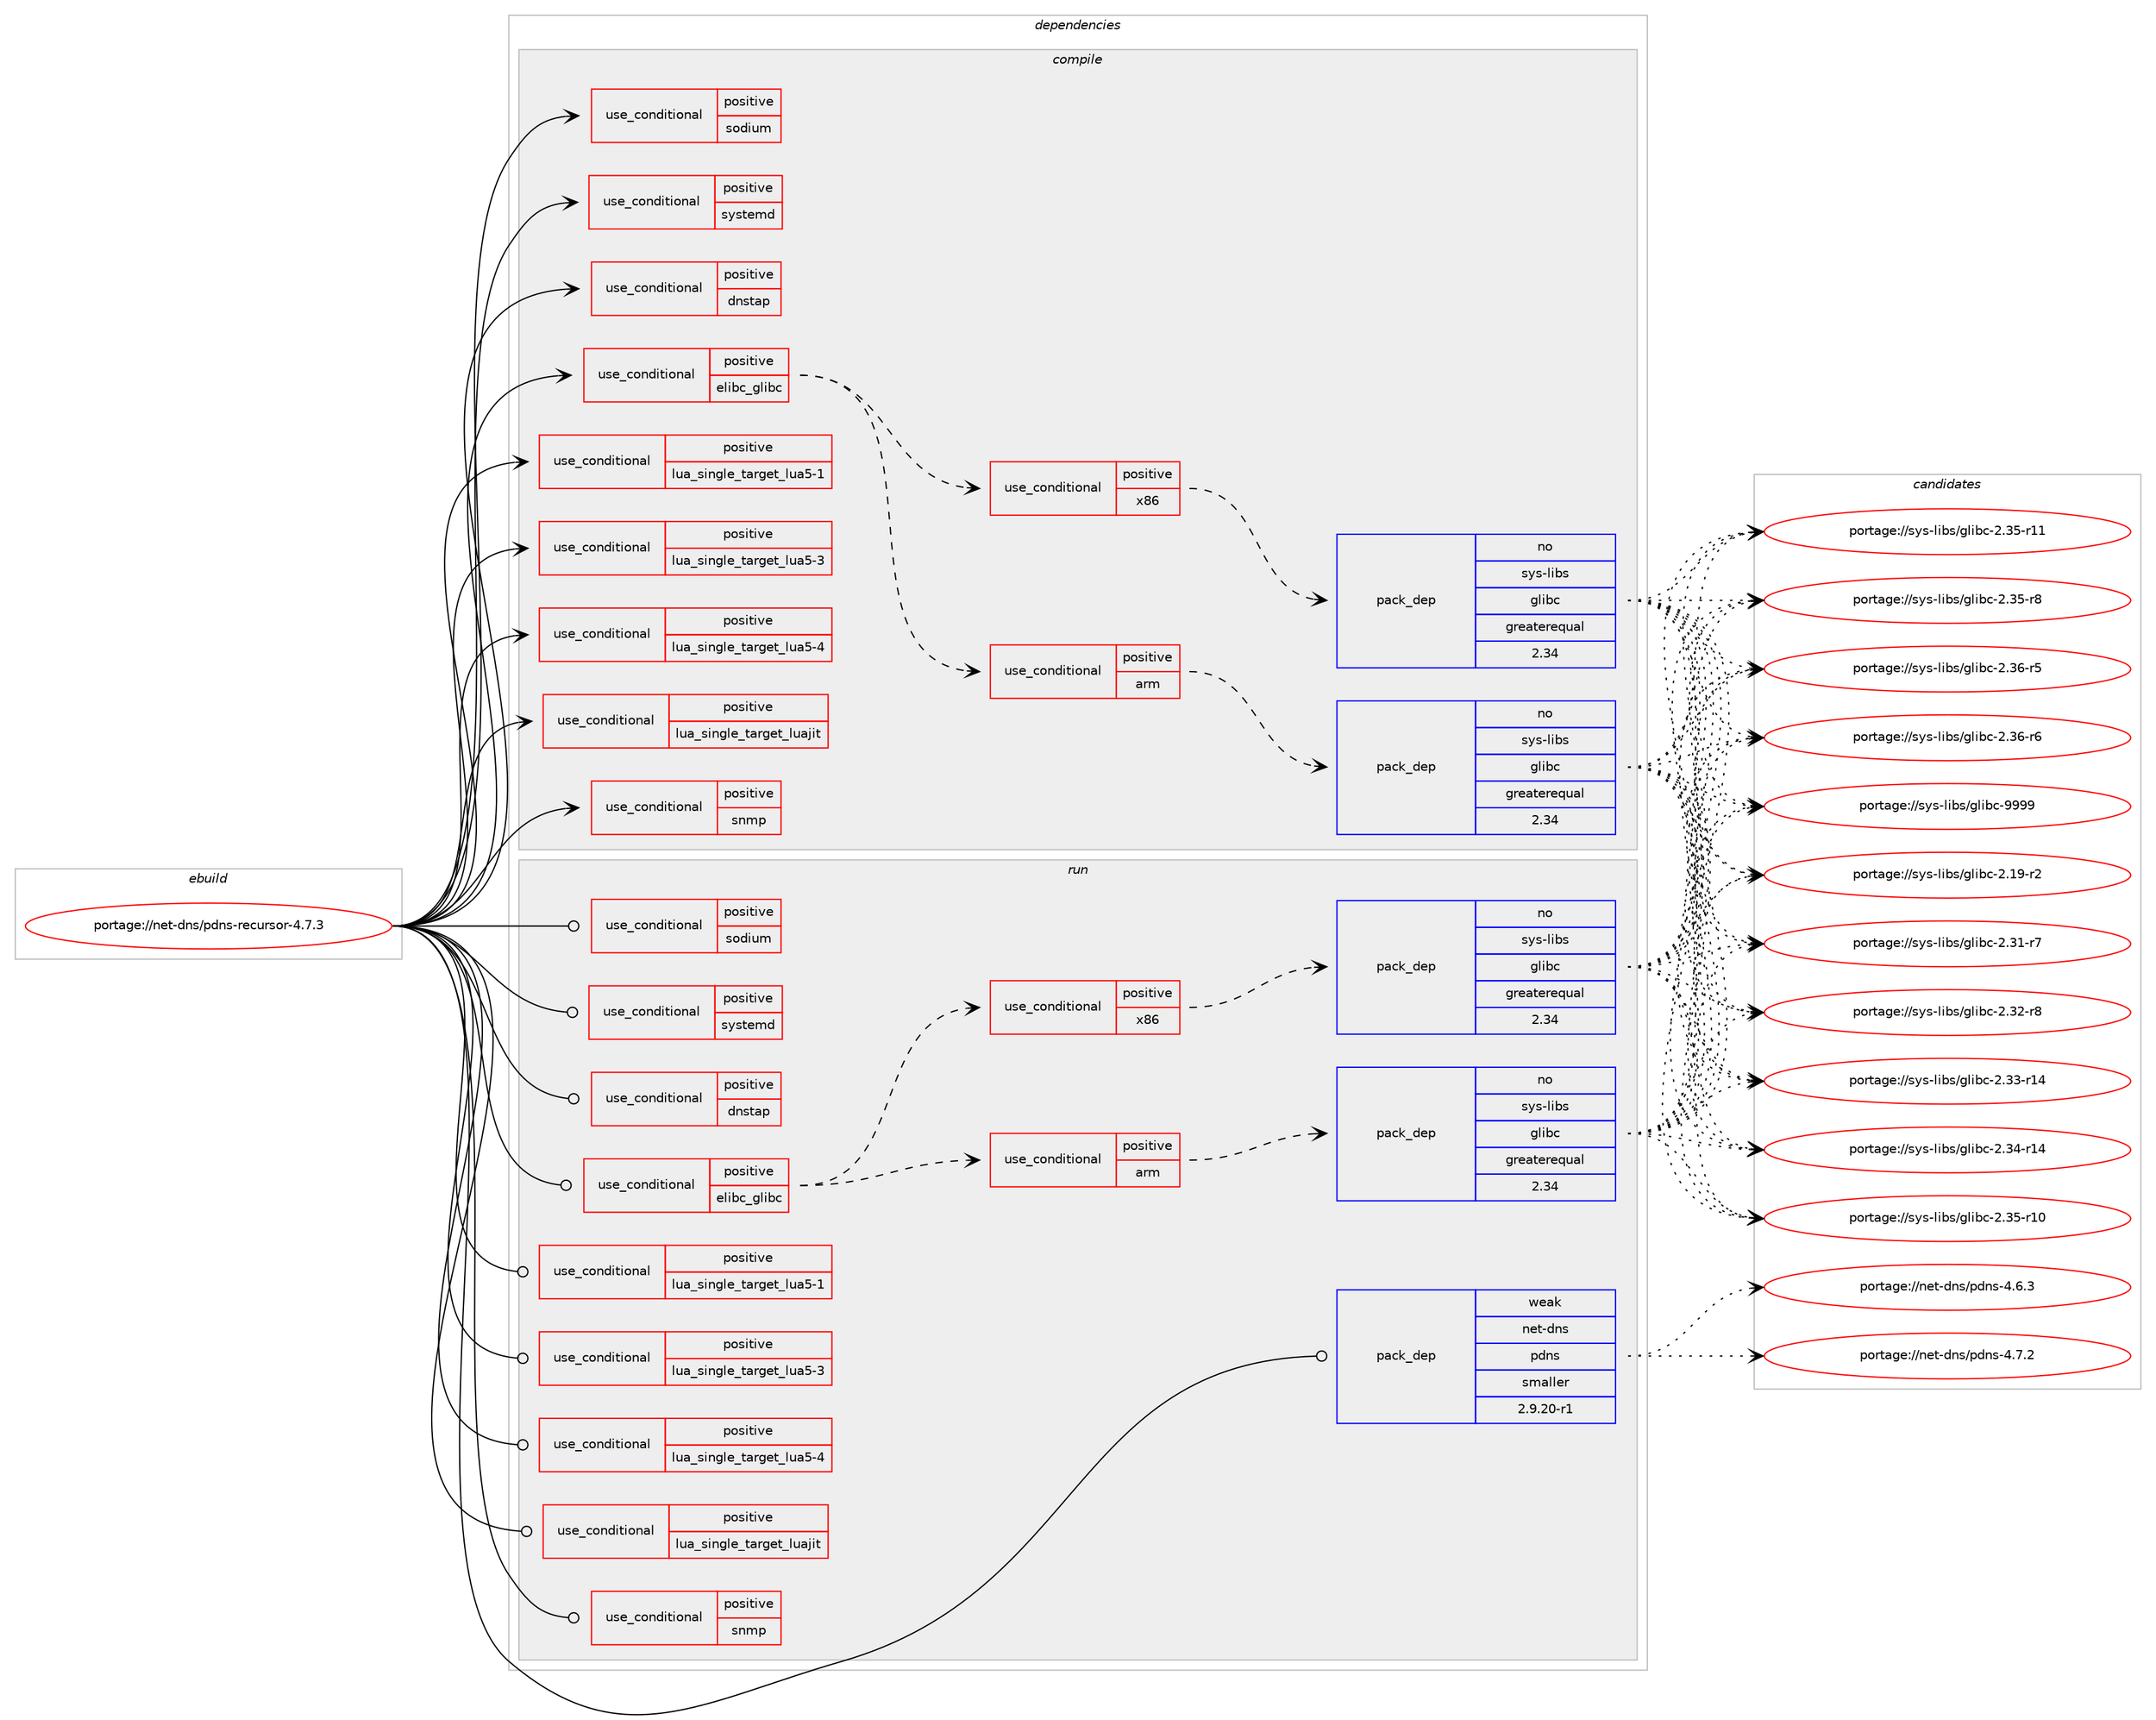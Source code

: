 digraph prolog {

# *************
# Graph options
# *************

newrank=true;
concentrate=true;
compound=true;
graph [rankdir=LR,fontname=Helvetica,fontsize=10,ranksep=1.5];#, ranksep=2.5, nodesep=0.2];
edge  [arrowhead=vee];
node  [fontname=Helvetica,fontsize=10];

# **********
# The ebuild
# **********

subgraph cluster_leftcol {
color=gray;
rank=same;
label=<<i>ebuild</i>>;
id [label="portage://net-dns/pdns-recursor-4.7.3", color=red, width=4, href="../net-dns/pdns-recursor-4.7.3.svg"];
}

# ****************
# The dependencies
# ****************

subgraph cluster_midcol {
color=gray;
label=<<i>dependencies</i>>;
subgraph cluster_compile {
fillcolor="#eeeeee";
style=filled;
label=<<i>compile</i>>;
subgraph cond60 {
dependency64 [label=<<TABLE BORDER="0" CELLBORDER="1" CELLSPACING="0" CELLPADDING="4"><TR><TD ROWSPAN="3" CELLPADDING="10">use_conditional</TD></TR><TR><TD>positive</TD></TR><TR><TD>dnstap</TD></TR></TABLE>>, shape=none, color=red];
# *** BEGIN UNKNOWN DEPENDENCY TYPE (TODO) ***
# dependency64 -> package_dependency(portage://net-dns/pdns-recursor-4.7.3,install,no,dev-libs,fstrm,none,[,,],[],[])
# *** END UNKNOWN DEPENDENCY TYPE (TODO) ***

}
id:e -> dependency64:w [weight=20,style="solid",arrowhead="vee"];
subgraph cond61 {
dependency65 [label=<<TABLE BORDER="0" CELLBORDER="1" CELLSPACING="0" CELLPADDING="4"><TR><TD ROWSPAN="3" CELLPADDING="10">use_conditional</TD></TR><TR><TD>positive</TD></TR><TR><TD>elibc_glibc</TD></TR></TABLE>>, shape=none, color=red];
subgraph cond62 {
dependency66 [label=<<TABLE BORDER="0" CELLBORDER="1" CELLSPACING="0" CELLPADDING="4"><TR><TD ROWSPAN="3" CELLPADDING="10">use_conditional</TD></TR><TR><TD>positive</TD></TR><TR><TD>arm</TD></TR></TABLE>>, shape=none, color=red];
subgraph pack1 {
dependency67 [label=<<TABLE BORDER="0" CELLBORDER="1" CELLSPACING="0" CELLPADDING="4" WIDTH="220"><TR><TD ROWSPAN="6" CELLPADDING="30">pack_dep</TD></TR><TR><TD WIDTH="110">no</TD></TR><TR><TD>sys-libs</TD></TR><TR><TD>glibc</TD></TR><TR><TD>greaterequal</TD></TR><TR><TD>2.34</TD></TR></TABLE>>, shape=none, color=blue];
}
dependency66:e -> dependency67:w [weight=20,style="dashed",arrowhead="vee"];
}
dependency65:e -> dependency66:w [weight=20,style="dashed",arrowhead="vee"];
subgraph cond63 {
dependency68 [label=<<TABLE BORDER="0" CELLBORDER="1" CELLSPACING="0" CELLPADDING="4"><TR><TD ROWSPAN="3" CELLPADDING="10">use_conditional</TD></TR><TR><TD>positive</TD></TR><TR><TD>x86</TD></TR></TABLE>>, shape=none, color=red];
subgraph pack2 {
dependency69 [label=<<TABLE BORDER="0" CELLBORDER="1" CELLSPACING="0" CELLPADDING="4" WIDTH="220"><TR><TD ROWSPAN="6" CELLPADDING="30">pack_dep</TD></TR><TR><TD WIDTH="110">no</TD></TR><TR><TD>sys-libs</TD></TR><TR><TD>glibc</TD></TR><TR><TD>greaterequal</TD></TR><TR><TD>2.34</TD></TR></TABLE>>, shape=none, color=blue];
}
dependency68:e -> dependency69:w [weight=20,style="dashed",arrowhead="vee"];
}
dependency65:e -> dependency68:w [weight=20,style="dashed",arrowhead="vee"];
}
id:e -> dependency65:w [weight=20,style="solid",arrowhead="vee"];
subgraph cond64 {
dependency70 [label=<<TABLE BORDER="0" CELLBORDER="1" CELLSPACING="0" CELLPADDING="4"><TR><TD ROWSPAN="3" CELLPADDING="10">use_conditional</TD></TR><TR><TD>positive</TD></TR><TR><TD>lua_single_target_lua5-1</TD></TR></TABLE>>, shape=none, color=red];
# *** BEGIN UNKNOWN DEPENDENCY TYPE (TODO) ***
# dependency70 -> package_dependency(portage://net-dns/pdns-recursor-4.7.3,install,no,dev-lang,lua,none,[,,],[slot(5.1)],[])
# *** END UNKNOWN DEPENDENCY TYPE (TODO) ***

}
id:e -> dependency70:w [weight=20,style="solid",arrowhead="vee"];
subgraph cond65 {
dependency71 [label=<<TABLE BORDER="0" CELLBORDER="1" CELLSPACING="0" CELLPADDING="4"><TR><TD ROWSPAN="3" CELLPADDING="10">use_conditional</TD></TR><TR><TD>positive</TD></TR><TR><TD>lua_single_target_lua5-3</TD></TR></TABLE>>, shape=none, color=red];
# *** BEGIN UNKNOWN DEPENDENCY TYPE (TODO) ***
# dependency71 -> package_dependency(portage://net-dns/pdns-recursor-4.7.3,install,no,dev-lang,lua,none,[,,],[slot(5.3)],[])
# *** END UNKNOWN DEPENDENCY TYPE (TODO) ***

}
id:e -> dependency71:w [weight=20,style="solid",arrowhead="vee"];
subgraph cond66 {
dependency72 [label=<<TABLE BORDER="0" CELLBORDER="1" CELLSPACING="0" CELLPADDING="4"><TR><TD ROWSPAN="3" CELLPADDING="10">use_conditional</TD></TR><TR><TD>positive</TD></TR><TR><TD>lua_single_target_lua5-4</TD></TR></TABLE>>, shape=none, color=red];
# *** BEGIN UNKNOWN DEPENDENCY TYPE (TODO) ***
# dependency72 -> package_dependency(portage://net-dns/pdns-recursor-4.7.3,install,no,dev-lang,lua,none,[,,],[slot(5.4)],[])
# *** END UNKNOWN DEPENDENCY TYPE (TODO) ***

}
id:e -> dependency72:w [weight=20,style="solid",arrowhead="vee"];
subgraph cond67 {
dependency73 [label=<<TABLE BORDER="0" CELLBORDER="1" CELLSPACING="0" CELLPADDING="4"><TR><TD ROWSPAN="3" CELLPADDING="10">use_conditional</TD></TR><TR><TD>positive</TD></TR><TR><TD>lua_single_target_luajit</TD></TR></TABLE>>, shape=none, color=red];
# *** BEGIN UNKNOWN DEPENDENCY TYPE (TODO) ***
# dependency73 -> package_dependency(portage://net-dns/pdns-recursor-4.7.3,install,no,dev-lang,luajit,none,[,,],any_same_slot,[])
# *** END UNKNOWN DEPENDENCY TYPE (TODO) ***

}
id:e -> dependency73:w [weight=20,style="solid",arrowhead="vee"];
subgraph cond68 {
dependency74 [label=<<TABLE BORDER="0" CELLBORDER="1" CELLSPACING="0" CELLPADDING="4"><TR><TD ROWSPAN="3" CELLPADDING="10">use_conditional</TD></TR><TR><TD>positive</TD></TR><TR><TD>snmp</TD></TR></TABLE>>, shape=none, color=red];
# *** BEGIN UNKNOWN DEPENDENCY TYPE (TODO) ***
# dependency74 -> package_dependency(portage://net-dns/pdns-recursor-4.7.3,install,no,net-analyzer,net-snmp,none,[,,],[],[])
# *** END UNKNOWN DEPENDENCY TYPE (TODO) ***

}
id:e -> dependency74:w [weight=20,style="solid",arrowhead="vee"];
subgraph cond69 {
dependency75 [label=<<TABLE BORDER="0" CELLBORDER="1" CELLSPACING="0" CELLPADDING="4"><TR><TD ROWSPAN="3" CELLPADDING="10">use_conditional</TD></TR><TR><TD>positive</TD></TR><TR><TD>sodium</TD></TR></TABLE>>, shape=none, color=red];
# *** BEGIN UNKNOWN DEPENDENCY TYPE (TODO) ***
# dependency75 -> package_dependency(portage://net-dns/pdns-recursor-4.7.3,install,no,dev-libs,libsodium,none,[,,],any_same_slot,[])
# *** END UNKNOWN DEPENDENCY TYPE (TODO) ***

}
id:e -> dependency75:w [weight=20,style="solid",arrowhead="vee"];
subgraph cond70 {
dependency76 [label=<<TABLE BORDER="0" CELLBORDER="1" CELLSPACING="0" CELLPADDING="4"><TR><TD ROWSPAN="3" CELLPADDING="10">use_conditional</TD></TR><TR><TD>positive</TD></TR><TR><TD>systemd</TD></TR></TABLE>>, shape=none, color=red];
# *** BEGIN UNKNOWN DEPENDENCY TYPE (TODO) ***
# dependency76 -> package_dependency(portage://net-dns/pdns-recursor-4.7.3,install,no,sys-apps,systemd,none,[,,],[slot(0),equal],[])
# *** END UNKNOWN DEPENDENCY TYPE (TODO) ***

}
id:e -> dependency76:w [weight=20,style="solid",arrowhead="vee"];
# *** BEGIN UNKNOWN DEPENDENCY TYPE (TODO) ***
# id -> package_dependency(portage://net-dns/pdns-recursor-4.7.3,install,no,dev-libs,boost,none,[,,],any_same_slot,[use(enable(context),none)])
# *** END UNKNOWN DEPENDENCY TYPE (TODO) ***

# *** BEGIN UNKNOWN DEPENDENCY TYPE (TODO) ***
# id -> package_dependency(portage://net-dns/pdns-recursor-4.7.3,install,no,dev-libs,openssl,none,[,,],any_same_slot,[])
# *** END UNKNOWN DEPENDENCY TYPE (TODO) ***

}
subgraph cluster_compileandrun {
fillcolor="#eeeeee";
style=filled;
label=<<i>compile and run</i>>;
}
subgraph cluster_run {
fillcolor="#eeeeee";
style=filled;
label=<<i>run</i>>;
subgraph cond71 {
dependency77 [label=<<TABLE BORDER="0" CELLBORDER="1" CELLSPACING="0" CELLPADDING="4"><TR><TD ROWSPAN="3" CELLPADDING="10">use_conditional</TD></TR><TR><TD>positive</TD></TR><TR><TD>dnstap</TD></TR></TABLE>>, shape=none, color=red];
# *** BEGIN UNKNOWN DEPENDENCY TYPE (TODO) ***
# dependency77 -> package_dependency(portage://net-dns/pdns-recursor-4.7.3,run,no,dev-libs,fstrm,none,[,,],[],[])
# *** END UNKNOWN DEPENDENCY TYPE (TODO) ***

}
id:e -> dependency77:w [weight=20,style="solid",arrowhead="odot"];
subgraph cond72 {
dependency78 [label=<<TABLE BORDER="0" CELLBORDER="1" CELLSPACING="0" CELLPADDING="4"><TR><TD ROWSPAN="3" CELLPADDING="10">use_conditional</TD></TR><TR><TD>positive</TD></TR><TR><TD>elibc_glibc</TD></TR></TABLE>>, shape=none, color=red];
subgraph cond73 {
dependency79 [label=<<TABLE BORDER="0" CELLBORDER="1" CELLSPACING="0" CELLPADDING="4"><TR><TD ROWSPAN="3" CELLPADDING="10">use_conditional</TD></TR><TR><TD>positive</TD></TR><TR><TD>arm</TD></TR></TABLE>>, shape=none, color=red];
subgraph pack3 {
dependency80 [label=<<TABLE BORDER="0" CELLBORDER="1" CELLSPACING="0" CELLPADDING="4" WIDTH="220"><TR><TD ROWSPAN="6" CELLPADDING="30">pack_dep</TD></TR><TR><TD WIDTH="110">no</TD></TR><TR><TD>sys-libs</TD></TR><TR><TD>glibc</TD></TR><TR><TD>greaterequal</TD></TR><TR><TD>2.34</TD></TR></TABLE>>, shape=none, color=blue];
}
dependency79:e -> dependency80:w [weight=20,style="dashed",arrowhead="vee"];
}
dependency78:e -> dependency79:w [weight=20,style="dashed",arrowhead="vee"];
subgraph cond74 {
dependency81 [label=<<TABLE BORDER="0" CELLBORDER="1" CELLSPACING="0" CELLPADDING="4"><TR><TD ROWSPAN="3" CELLPADDING="10">use_conditional</TD></TR><TR><TD>positive</TD></TR><TR><TD>x86</TD></TR></TABLE>>, shape=none, color=red];
subgraph pack4 {
dependency82 [label=<<TABLE BORDER="0" CELLBORDER="1" CELLSPACING="0" CELLPADDING="4" WIDTH="220"><TR><TD ROWSPAN="6" CELLPADDING="30">pack_dep</TD></TR><TR><TD WIDTH="110">no</TD></TR><TR><TD>sys-libs</TD></TR><TR><TD>glibc</TD></TR><TR><TD>greaterequal</TD></TR><TR><TD>2.34</TD></TR></TABLE>>, shape=none, color=blue];
}
dependency81:e -> dependency82:w [weight=20,style="dashed",arrowhead="vee"];
}
dependency78:e -> dependency81:w [weight=20,style="dashed",arrowhead="vee"];
}
id:e -> dependency78:w [weight=20,style="solid",arrowhead="odot"];
subgraph cond75 {
dependency83 [label=<<TABLE BORDER="0" CELLBORDER="1" CELLSPACING="0" CELLPADDING="4"><TR><TD ROWSPAN="3" CELLPADDING="10">use_conditional</TD></TR><TR><TD>positive</TD></TR><TR><TD>lua_single_target_lua5-1</TD></TR></TABLE>>, shape=none, color=red];
# *** BEGIN UNKNOWN DEPENDENCY TYPE (TODO) ***
# dependency83 -> package_dependency(portage://net-dns/pdns-recursor-4.7.3,run,no,dev-lang,lua,none,[,,],[slot(5.1)],[])
# *** END UNKNOWN DEPENDENCY TYPE (TODO) ***

}
id:e -> dependency83:w [weight=20,style="solid",arrowhead="odot"];
subgraph cond76 {
dependency84 [label=<<TABLE BORDER="0" CELLBORDER="1" CELLSPACING="0" CELLPADDING="4"><TR><TD ROWSPAN="3" CELLPADDING="10">use_conditional</TD></TR><TR><TD>positive</TD></TR><TR><TD>lua_single_target_lua5-3</TD></TR></TABLE>>, shape=none, color=red];
# *** BEGIN UNKNOWN DEPENDENCY TYPE (TODO) ***
# dependency84 -> package_dependency(portage://net-dns/pdns-recursor-4.7.3,run,no,dev-lang,lua,none,[,,],[slot(5.3)],[])
# *** END UNKNOWN DEPENDENCY TYPE (TODO) ***

}
id:e -> dependency84:w [weight=20,style="solid",arrowhead="odot"];
subgraph cond77 {
dependency85 [label=<<TABLE BORDER="0" CELLBORDER="1" CELLSPACING="0" CELLPADDING="4"><TR><TD ROWSPAN="3" CELLPADDING="10">use_conditional</TD></TR><TR><TD>positive</TD></TR><TR><TD>lua_single_target_lua5-4</TD></TR></TABLE>>, shape=none, color=red];
# *** BEGIN UNKNOWN DEPENDENCY TYPE (TODO) ***
# dependency85 -> package_dependency(portage://net-dns/pdns-recursor-4.7.3,run,no,dev-lang,lua,none,[,,],[slot(5.4)],[])
# *** END UNKNOWN DEPENDENCY TYPE (TODO) ***

}
id:e -> dependency85:w [weight=20,style="solid",arrowhead="odot"];
subgraph cond78 {
dependency86 [label=<<TABLE BORDER="0" CELLBORDER="1" CELLSPACING="0" CELLPADDING="4"><TR><TD ROWSPAN="3" CELLPADDING="10">use_conditional</TD></TR><TR><TD>positive</TD></TR><TR><TD>lua_single_target_luajit</TD></TR></TABLE>>, shape=none, color=red];
# *** BEGIN UNKNOWN DEPENDENCY TYPE (TODO) ***
# dependency86 -> package_dependency(portage://net-dns/pdns-recursor-4.7.3,run,no,dev-lang,luajit,none,[,,],any_same_slot,[])
# *** END UNKNOWN DEPENDENCY TYPE (TODO) ***

}
id:e -> dependency86:w [weight=20,style="solid",arrowhead="odot"];
subgraph cond79 {
dependency87 [label=<<TABLE BORDER="0" CELLBORDER="1" CELLSPACING="0" CELLPADDING="4"><TR><TD ROWSPAN="3" CELLPADDING="10">use_conditional</TD></TR><TR><TD>positive</TD></TR><TR><TD>snmp</TD></TR></TABLE>>, shape=none, color=red];
# *** BEGIN UNKNOWN DEPENDENCY TYPE (TODO) ***
# dependency87 -> package_dependency(portage://net-dns/pdns-recursor-4.7.3,run,no,net-analyzer,net-snmp,none,[,,],[],[])
# *** END UNKNOWN DEPENDENCY TYPE (TODO) ***

}
id:e -> dependency87:w [weight=20,style="solid",arrowhead="odot"];
subgraph cond80 {
dependency88 [label=<<TABLE BORDER="0" CELLBORDER="1" CELLSPACING="0" CELLPADDING="4"><TR><TD ROWSPAN="3" CELLPADDING="10">use_conditional</TD></TR><TR><TD>positive</TD></TR><TR><TD>sodium</TD></TR></TABLE>>, shape=none, color=red];
# *** BEGIN UNKNOWN DEPENDENCY TYPE (TODO) ***
# dependency88 -> package_dependency(portage://net-dns/pdns-recursor-4.7.3,run,no,dev-libs,libsodium,none,[,,],any_same_slot,[])
# *** END UNKNOWN DEPENDENCY TYPE (TODO) ***

}
id:e -> dependency88:w [weight=20,style="solid",arrowhead="odot"];
subgraph cond81 {
dependency89 [label=<<TABLE BORDER="0" CELLBORDER="1" CELLSPACING="0" CELLPADDING="4"><TR><TD ROWSPAN="3" CELLPADDING="10">use_conditional</TD></TR><TR><TD>positive</TD></TR><TR><TD>systemd</TD></TR></TABLE>>, shape=none, color=red];
# *** BEGIN UNKNOWN DEPENDENCY TYPE (TODO) ***
# dependency89 -> package_dependency(portage://net-dns/pdns-recursor-4.7.3,run,no,sys-apps,systemd,none,[,,],[slot(0),equal],[])
# *** END UNKNOWN DEPENDENCY TYPE (TODO) ***

}
id:e -> dependency89:w [weight=20,style="solid",arrowhead="odot"];
# *** BEGIN UNKNOWN DEPENDENCY TYPE (TODO) ***
# id -> package_dependency(portage://net-dns/pdns-recursor-4.7.3,run,no,acct-group,pdns,none,[,,],[],[])
# *** END UNKNOWN DEPENDENCY TYPE (TODO) ***

# *** BEGIN UNKNOWN DEPENDENCY TYPE (TODO) ***
# id -> package_dependency(portage://net-dns/pdns-recursor-4.7.3,run,no,acct-user,pdns,none,[,,],[],[])
# *** END UNKNOWN DEPENDENCY TYPE (TODO) ***

# *** BEGIN UNKNOWN DEPENDENCY TYPE (TODO) ***
# id -> package_dependency(portage://net-dns/pdns-recursor-4.7.3,run,no,dev-libs,boost,none,[,,],any_same_slot,[use(enable(context),none)])
# *** END UNKNOWN DEPENDENCY TYPE (TODO) ***

# *** BEGIN UNKNOWN DEPENDENCY TYPE (TODO) ***
# id -> package_dependency(portage://net-dns/pdns-recursor-4.7.3,run,no,dev-libs,openssl,none,[,,],any_same_slot,[])
# *** END UNKNOWN DEPENDENCY TYPE (TODO) ***

subgraph pack5 {
dependency90 [label=<<TABLE BORDER="0" CELLBORDER="1" CELLSPACING="0" CELLPADDING="4" WIDTH="220"><TR><TD ROWSPAN="6" CELLPADDING="30">pack_dep</TD></TR><TR><TD WIDTH="110">weak</TD></TR><TR><TD>net-dns</TD></TR><TR><TD>pdns</TD></TR><TR><TD>smaller</TD></TR><TR><TD>2.9.20-r1</TD></TR></TABLE>>, shape=none, color=blue];
}
id:e -> dependency90:w [weight=20,style="solid",arrowhead="odot"];
}
}

# **************
# The candidates
# **************

subgraph cluster_choices {
rank=same;
color=gray;
label=<<i>candidates</i>>;

subgraph choice1 {
color=black;
nodesep=1;
choice115121115451081059811547103108105989945504649574511450 [label="portage://sys-libs/glibc-2.19-r2", color=red, width=4,href="../sys-libs/glibc-2.19-r2.svg"];
choice115121115451081059811547103108105989945504651494511455 [label="portage://sys-libs/glibc-2.31-r7", color=red, width=4,href="../sys-libs/glibc-2.31-r7.svg"];
choice115121115451081059811547103108105989945504651504511456 [label="portage://sys-libs/glibc-2.32-r8", color=red, width=4,href="../sys-libs/glibc-2.32-r8.svg"];
choice11512111545108105981154710310810598994550465151451144952 [label="portage://sys-libs/glibc-2.33-r14", color=red, width=4,href="../sys-libs/glibc-2.33-r14.svg"];
choice11512111545108105981154710310810598994550465152451144952 [label="portage://sys-libs/glibc-2.34-r14", color=red, width=4,href="../sys-libs/glibc-2.34-r14.svg"];
choice11512111545108105981154710310810598994550465153451144948 [label="portage://sys-libs/glibc-2.35-r10", color=red, width=4,href="../sys-libs/glibc-2.35-r10.svg"];
choice11512111545108105981154710310810598994550465153451144949 [label="portage://sys-libs/glibc-2.35-r11", color=red, width=4,href="../sys-libs/glibc-2.35-r11.svg"];
choice115121115451081059811547103108105989945504651534511456 [label="portage://sys-libs/glibc-2.35-r8", color=red, width=4,href="../sys-libs/glibc-2.35-r8.svg"];
choice115121115451081059811547103108105989945504651544511453 [label="portage://sys-libs/glibc-2.36-r5", color=red, width=4,href="../sys-libs/glibc-2.36-r5.svg"];
choice115121115451081059811547103108105989945504651544511454 [label="portage://sys-libs/glibc-2.36-r6", color=red, width=4,href="../sys-libs/glibc-2.36-r6.svg"];
choice11512111545108105981154710310810598994557575757 [label="portage://sys-libs/glibc-9999", color=red, width=4,href="../sys-libs/glibc-9999.svg"];
dependency67:e -> choice115121115451081059811547103108105989945504649574511450:w [style=dotted,weight="100"];
dependency67:e -> choice115121115451081059811547103108105989945504651494511455:w [style=dotted,weight="100"];
dependency67:e -> choice115121115451081059811547103108105989945504651504511456:w [style=dotted,weight="100"];
dependency67:e -> choice11512111545108105981154710310810598994550465151451144952:w [style=dotted,weight="100"];
dependency67:e -> choice11512111545108105981154710310810598994550465152451144952:w [style=dotted,weight="100"];
dependency67:e -> choice11512111545108105981154710310810598994550465153451144948:w [style=dotted,weight="100"];
dependency67:e -> choice11512111545108105981154710310810598994550465153451144949:w [style=dotted,weight="100"];
dependency67:e -> choice115121115451081059811547103108105989945504651534511456:w [style=dotted,weight="100"];
dependency67:e -> choice115121115451081059811547103108105989945504651544511453:w [style=dotted,weight="100"];
dependency67:e -> choice115121115451081059811547103108105989945504651544511454:w [style=dotted,weight="100"];
dependency67:e -> choice11512111545108105981154710310810598994557575757:w [style=dotted,weight="100"];
}
subgraph choice2 {
color=black;
nodesep=1;
choice115121115451081059811547103108105989945504649574511450 [label="portage://sys-libs/glibc-2.19-r2", color=red, width=4,href="../sys-libs/glibc-2.19-r2.svg"];
choice115121115451081059811547103108105989945504651494511455 [label="portage://sys-libs/glibc-2.31-r7", color=red, width=4,href="../sys-libs/glibc-2.31-r7.svg"];
choice115121115451081059811547103108105989945504651504511456 [label="portage://sys-libs/glibc-2.32-r8", color=red, width=4,href="../sys-libs/glibc-2.32-r8.svg"];
choice11512111545108105981154710310810598994550465151451144952 [label="portage://sys-libs/glibc-2.33-r14", color=red, width=4,href="../sys-libs/glibc-2.33-r14.svg"];
choice11512111545108105981154710310810598994550465152451144952 [label="portage://sys-libs/glibc-2.34-r14", color=red, width=4,href="../sys-libs/glibc-2.34-r14.svg"];
choice11512111545108105981154710310810598994550465153451144948 [label="portage://sys-libs/glibc-2.35-r10", color=red, width=4,href="../sys-libs/glibc-2.35-r10.svg"];
choice11512111545108105981154710310810598994550465153451144949 [label="portage://sys-libs/glibc-2.35-r11", color=red, width=4,href="../sys-libs/glibc-2.35-r11.svg"];
choice115121115451081059811547103108105989945504651534511456 [label="portage://sys-libs/glibc-2.35-r8", color=red, width=4,href="../sys-libs/glibc-2.35-r8.svg"];
choice115121115451081059811547103108105989945504651544511453 [label="portage://sys-libs/glibc-2.36-r5", color=red, width=4,href="../sys-libs/glibc-2.36-r5.svg"];
choice115121115451081059811547103108105989945504651544511454 [label="portage://sys-libs/glibc-2.36-r6", color=red, width=4,href="../sys-libs/glibc-2.36-r6.svg"];
choice11512111545108105981154710310810598994557575757 [label="portage://sys-libs/glibc-9999", color=red, width=4,href="../sys-libs/glibc-9999.svg"];
dependency69:e -> choice115121115451081059811547103108105989945504649574511450:w [style=dotted,weight="100"];
dependency69:e -> choice115121115451081059811547103108105989945504651494511455:w [style=dotted,weight="100"];
dependency69:e -> choice115121115451081059811547103108105989945504651504511456:w [style=dotted,weight="100"];
dependency69:e -> choice11512111545108105981154710310810598994550465151451144952:w [style=dotted,weight="100"];
dependency69:e -> choice11512111545108105981154710310810598994550465152451144952:w [style=dotted,weight="100"];
dependency69:e -> choice11512111545108105981154710310810598994550465153451144948:w [style=dotted,weight="100"];
dependency69:e -> choice11512111545108105981154710310810598994550465153451144949:w [style=dotted,weight="100"];
dependency69:e -> choice115121115451081059811547103108105989945504651534511456:w [style=dotted,weight="100"];
dependency69:e -> choice115121115451081059811547103108105989945504651544511453:w [style=dotted,weight="100"];
dependency69:e -> choice115121115451081059811547103108105989945504651544511454:w [style=dotted,weight="100"];
dependency69:e -> choice11512111545108105981154710310810598994557575757:w [style=dotted,weight="100"];
}
subgraph choice3 {
color=black;
nodesep=1;
choice115121115451081059811547103108105989945504649574511450 [label="portage://sys-libs/glibc-2.19-r2", color=red, width=4,href="../sys-libs/glibc-2.19-r2.svg"];
choice115121115451081059811547103108105989945504651494511455 [label="portage://sys-libs/glibc-2.31-r7", color=red, width=4,href="../sys-libs/glibc-2.31-r7.svg"];
choice115121115451081059811547103108105989945504651504511456 [label="portage://sys-libs/glibc-2.32-r8", color=red, width=4,href="../sys-libs/glibc-2.32-r8.svg"];
choice11512111545108105981154710310810598994550465151451144952 [label="portage://sys-libs/glibc-2.33-r14", color=red, width=4,href="../sys-libs/glibc-2.33-r14.svg"];
choice11512111545108105981154710310810598994550465152451144952 [label="portage://sys-libs/glibc-2.34-r14", color=red, width=4,href="../sys-libs/glibc-2.34-r14.svg"];
choice11512111545108105981154710310810598994550465153451144948 [label="portage://sys-libs/glibc-2.35-r10", color=red, width=4,href="../sys-libs/glibc-2.35-r10.svg"];
choice11512111545108105981154710310810598994550465153451144949 [label="portage://sys-libs/glibc-2.35-r11", color=red, width=4,href="../sys-libs/glibc-2.35-r11.svg"];
choice115121115451081059811547103108105989945504651534511456 [label="portage://sys-libs/glibc-2.35-r8", color=red, width=4,href="../sys-libs/glibc-2.35-r8.svg"];
choice115121115451081059811547103108105989945504651544511453 [label="portage://sys-libs/glibc-2.36-r5", color=red, width=4,href="../sys-libs/glibc-2.36-r5.svg"];
choice115121115451081059811547103108105989945504651544511454 [label="portage://sys-libs/glibc-2.36-r6", color=red, width=4,href="../sys-libs/glibc-2.36-r6.svg"];
choice11512111545108105981154710310810598994557575757 [label="portage://sys-libs/glibc-9999", color=red, width=4,href="../sys-libs/glibc-9999.svg"];
dependency80:e -> choice115121115451081059811547103108105989945504649574511450:w [style=dotted,weight="100"];
dependency80:e -> choice115121115451081059811547103108105989945504651494511455:w [style=dotted,weight="100"];
dependency80:e -> choice115121115451081059811547103108105989945504651504511456:w [style=dotted,weight="100"];
dependency80:e -> choice11512111545108105981154710310810598994550465151451144952:w [style=dotted,weight="100"];
dependency80:e -> choice11512111545108105981154710310810598994550465152451144952:w [style=dotted,weight="100"];
dependency80:e -> choice11512111545108105981154710310810598994550465153451144948:w [style=dotted,weight="100"];
dependency80:e -> choice11512111545108105981154710310810598994550465153451144949:w [style=dotted,weight="100"];
dependency80:e -> choice115121115451081059811547103108105989945504651534511456:w [style=dotted,weight="100"];
dependency80:e -> choice115121115451081059811547103108105989945504651544511453:w [style=dotted,weight="100"];
dependency80:e -> choice115121115451081059811547103108105989945504651544511454:w [style=dotted,weight="100"];
dependency80:e -> choice11512111545108105981154710310810598994557575757:w [style=dotted,weight="100"];
}
subgraph choice4 {
color=black;
nodesep=1;
choice115121115451081059811547103108105989945504649574511450 [label="portage://sys-libs/glibc-2.19-r2", color=red, width=4,href="../sys-libs/glibc-2.19-r2.svg"];
choice115121115451081059811547103108105989945504651494511455 [label="portage://sys-libs/glibc-2.31-r7", color=red, width=4,href="../sys-libs/glibc-2.31-r7.svg"];
choice115121115451081059811547103108105989945504651504511456 [label="portage://sys-libs/glibc-2.32-r8", color=red, width=4,href="../sys-libs/glibc-2.32-r8.svg"];
choice11512111545108105981154710310810598994550465151451144952 [label="portage://sys-libs/glibc-2.33-r14", color=red, width=4,href="../sys-libs/glibc-2.33-r14.svg"];
choice11512111545108105981154710310810598994550465152451144952 [label="portage://sys-libs/glibc-2.34-r14", color=red, width=4,href="../sys-libs/glibc-2.34-r14.svg"];
choice11512111545108105981154710310810598994550465153451144948 [label="portage://sys-libs/glibc-2.35-r10", color=red, width=4,href="../sys-libs/glibc-2.35-r10.svg"];
choice11512111545108105981154710310810598994550465153451144949 [label="portage://sys-libs/glibc-2.35-r11", color=red, width=4,href="../sys-libs/glibc-2.35-r11.svg"];
choice115121115451081059811547103108105989945504651534511456 [label="portage://sys-libs/glibc-2.35-r8", color=red, width=4,href="../sys-libs/glibc-2.35-r8.svg"];
choice115121115451081059811547103108105989945504651544511453 [label="portage://sys-libs/glibc-2.36-r5", color=red, width=4,href="../sys-libs/glibc-2.36-r5.svg"];
choice115121115451081059811547103108105989945504651544511454 [label="portage://sys-libs/glibc-2.36-r6", color=red, width=4,href="../sys-libs/glibc-2.36-r6.svg"];
choice11512111545108105981154710310810598994557575757 [label="portage://sys-libs/glibc-9999", color=red, width=4,href="../sys-libs/glibc-9999.svg"];
dependency82:e -> choice115121115451081059811547103108105989945504649574511450:w [style=dotted,weight="100"];
dependency82:e -> choice115121115451081059811547103108105989945504651494511455:w [style=dotted,weight="100"];
dependency82:e -> choice115121115451081059811547103108105989945504651504511456:w [style=dotted,weight="100"];
dependency82:e -> choice11512111545108105981154710310810598994550465151451144952:w [style=dotted,weight="100"];
dependency82:e -> choice11512111545108105981154710310810598994550465152451144952:w [style=dotted,weight="100"];
dependency82:e -> choice11512111545108105981154710310810598994550465153451144948:w [style=dotted,weight="100"];
dependency82:e -> choice11512111545108105981154710310810598994550465153451144949:w [style=dotted,weight="100"];
dependency82:e -> choice115121115451081059811547103108105989945504651534511456:w [style=dotted,weight="100"];
dependency82:e -> choice115121115451081059811547103108105989945504651544511453:w [style=dotted,weight="100"];
dependency82:e -> choice115121115451081059811547103108105989945504651544511454:w [style=dotted,weight="100"];
dependency82:e -> choice11512111545108105981154710310810598994557575757:w [style=dotted,weight="100"];
}
subgraph choice5 {
color=black;
nodesep=1;
choice1101011164510011011547112100110115455246544651 [label="portage://net-dns/pdns-4.6.3", color=red, width=4,href="../net-dns/pdns-4.6.3.svg"];
choice1101011164510011011547112100110115455246554650 [label="portage://net-dns/pdns-4.7.2", color=red, width=4,href="../net-dns/pdns-4.7.2.svg"];
dependency90:e -> choice1101011164510011011547112100110115455246544651:w [style=dotted,weight="100"];
dependency90:e -> choice1101011164510011011547112100110115455246554650:w [style=dotted,weight="100"];
}
}

}
